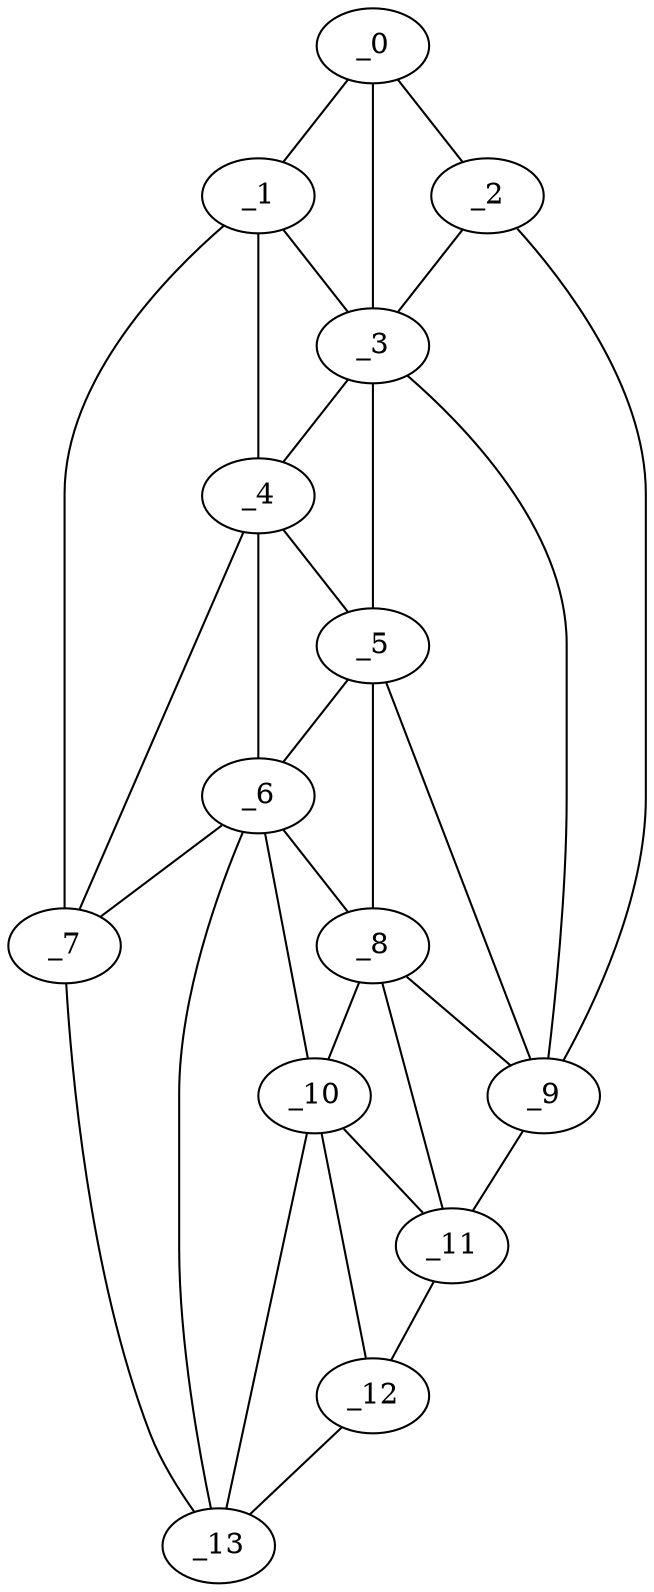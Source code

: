graph "obj40__340.gxl" {
	_0	 [x=5,
		y=59];
	_1	 [x=10,
		y=84];
	_0 -- _1	 [valence=1];
	_2	 [x=18,
		y=46];
	_0 -- _2	 [valence=1];
	_3	 [x=28,
		y=56];
	_0 -- _3	 [valence=2];
	_1 -- _3	 [valence=2];
	_4	 [x=50,
		y=71];
	_1 -- _4	 [valence=2];
	_7	 [x=87,
		y=91];
	_1 -- _7	 [valence=1];
	_2 -- _3	 [valence=2];
	_9	 [x=97,
		y=34];
	_2 -- _9	 [valence=1];
	_3 -- _4	 [valence=2];
	_5	 [x=84,
		y=56];
	_3 -- _5	 [valence=2];
	_3 -- _9	 [valence=2];
	_4 -- _5	 [valence=2];
	_6	 [x=86,
		y=75];
	_4 -- _6	 [valence=1];
	_4 -- _7	 [valence=2];
	_5 -- _6	 [valence=2];
	_8	 [x=94,
		y=52];
	_5 -- _8	 [valence=1];
	_5 -- _9	 [valence=2];
	_6 -- _7	 [valence=2];
	_6 -- _8	 [valence=1];
	_10	 [x=120,
		y=64];
	_6 -- _10	 [valence=2];
	_13	 [x=125,
		y=78];
	_6 -- _13	 [valence=2];
	_7 -- _13	 [valence=1];
	_8 -- _9	 [valence=1];
	_8 -- _10	 [valence=2];
	_11	 [x=125,
		y=50];
	_8 -- _11	 [valence=2];
	_9 -- _11	 [valence=1];
	_10 -- _11	 [valence=2];
	_12	 [x=125,
		y=72];
	_10 -- _12	 [valence=2];
	_10 -- _13	 [valence=1];
	_11 -- _12	 [valence=1];
	_12 -- _13	 [valence=1];
}
